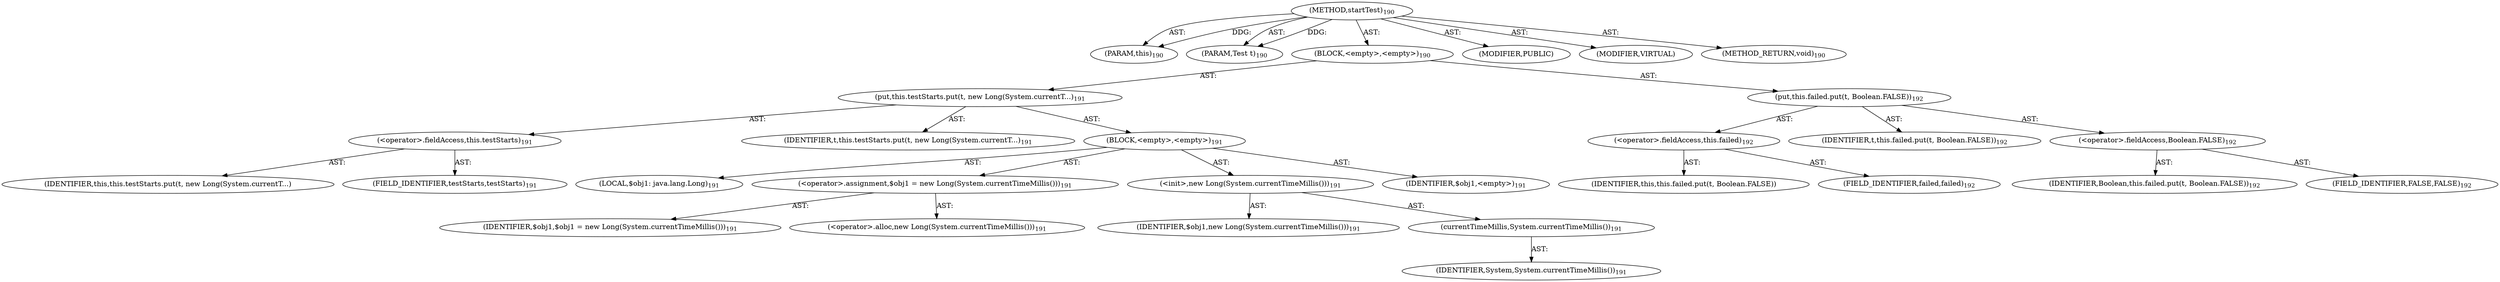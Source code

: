 digraph "startTest" {  
"111669149702" [label = <(METHOD,startTest)<SUB>190</SUB>> ]
"115964117007" [label = <(PARAM,this)<SUB>190</SUB>> ]
"115964117008" [label = <(PARAM,Test t)<SUB>190</SUB>> ]
"25769803792" [label = <(BLOCK,&lt;empty&gt;,&lt;empty&gt;)<SUB>190</SUB>> ]
"30064771184" [label = <(put,this.testStarts.put(t, new Long(System.currentT...)<SUB>191</SUB>> ]
"30064771185" [label = <(&lt;operator&gt;.fieldAccess,this.testStarts)<SUB>191</SUB>> ]
"68719476813" [label = <(IDENTIFIER,this,this.testStarts.put(t, new Long(System.currentT...)> ]
"55834574881" [label = <(FIELD_IDENTIFIER,testStarts,testStarts)<SUB>191</SUB>> ]
"68719476814" [label = <(IDENTIFIER,t,this.testStarts.put(t, new Long(System.currentT...)<SUB>191</SUB>> ]
"25769803793" [label = <(BLOCK,&lt;empty&gt;,&lt;empty&gt;)<SUB>191</SUB>> ]
"94489280515" [label = <(LOCAL,$obj1: java.lang.Long)<SUB>191</SUB>> ]
"30064771186" [label = <(&lt;operator&gt;.assignment,$obj1 = new Long(System.currentTimeMillis()))<SUB>191</SUB>> ]
"68719476815" [label = <(IDENTIFIER,$obj1,$obj1 = new Long(System.currentTimeMillis()))<SUB>191</SUB>> ]
"30064771187" [label = <(&lt;operator&gt;.alloc,new Long(System.currentTimeMillis()))<SUB>191</SUB>> ]
"30064771188" [label = <(&lt;init&gt;,new Long(System.currentTimeMillis()))<SUB>191</SUB>> ]
"68719476816" [label = <(IDENTIFIER,$obj1,new Long(System.currentTimeMillis()))<SUB>191</SUB>> ]
"30064771189" [label = <(currentTimeMillis,System.currentTimeMillis())<SUB>191</SUB>> ]
"68719476817" [label = <(IDENTIFIER,System,System.currentTimeMillis())<SUB>191</SUB>> ]
"68719476818" [label = <(IDENTIFIER,$obj1,&lt;empty&gt;)<SUB>191</SUB>> ]
"30064771190" [label = <(put,this.failed.put(t, Boolean.FALSE))<SUB>192</SUB>> ]
"30064771191" [label = <(&lt;operator&gt;.fieldAccess,this.failed)<SUB>192</SUB>> ]
"68719476819" [label = <(IDENTIFIER,this,this.failed.put(t, Boolean.FALSE))> ]
"55834574882" [label = <(FIELD_IDENTIFIER,failed,failed)<SUB>192</SUB>> ]
"68719476820" [label = <(IDENTIFIER,t,this.failed.put(t, Boolean.FALSE))<SUB>192</SUB>> ]
"30064771192" [label = <(&lt;operator&gt;.fieldAccess,Boolean.FALSE)<SUB>192</SUB>> ]
"68719476821" [label = <(IDENTIFIER,Boolean,this.failed.put(t, Boolean.FALSE))<SUB>192</SUB>> ]
"55834574883" [label = <(FIELD_IDENTIFIER,FALSE,FALSE)<SUB>192</SUB>> ]
"133143986196" [label = <(MODIFIER,PUBLIC)> ]
"133143986197" [label = <(MODIFIER,VIRTUAL)> ]
"128849018886" [label = <(METHOD_RETURN,void)<SUB>190</SUB>> ]
  "111669149702" -> "115964117007"  [ label = "AST: "] 
  "111669149702" -> "115964117008"  [ label = "AST: "] 
  "111669149702" -> "25769803792"  [ label = "AST: "] 
  "111669149702" -> "133143986196"  [ label = "AST: "] 
  "111669149702" -> "133143986197"  [ label = "AST: "] 
  "111669149702" -> "128849018886"  [ label = "AST: "] 
  "25769803792" -> "30064771184"  [ label = "AST: "] 
  "25769803792" -> "30064771190"  [ label = "AST: "] 
  "30064771184" -> "30064771185"  [ label = "AST: "] 
  "30064771184" -> "68719476814"  [ label = "AST: "] 
  "30064771184" -> "25769803793"  [ label = "AST: "] 
  "30064771185" -> "68719476813"  [ label = "AST: "] 
  "30064771185" -> "55834574881"  [ label = "AST: "] 
  "25769803793" -> "94489280515"  [ label = "AST: "] 
  "25769803793" -> "30064771186"  [ label = "AST: "] 
  "25769803793" -> "30064771188"  [ label = "AST: "] 
  "25769803793" -> "68719476818"  [ label = "AST: "] 
  "30064771186" -> "68719476815"  [ label = "AST: "] 
  "30064771186" -> "30064771187"  [ label = "AST: "] 
  "30064771188" -> "68719476816"  [ label = "AST: "] 
  "30064771188" -> "30064771189"  [ label = "AST: "] 
  "30064771189" -> "68719476817"  [ label = "AST: "] 
  "30064771190" -> "30064771191"  [ label = "AST: "] 
  "30064771190" -> "68719476820"  [ label = "AST: "] 
  "30064771190" -> "30064771192"  [ label = "AST: "] 
  "30064771191" -> "68719476819"  [ label = "AST: "] 
  "30064771191" -> "55834574882"  [ label = "AST: "] 
  "30064771192" -> "68719476821"  [ label = "AST: "] 
  "30064771192" -> "55834574883"  [ label = "AST: "] 
  "111669149702" -> "115964117007"  [ label = "DDG: "] 
  "111669149702" -> "115964117008"  [ label = "DDG: "] 
}
